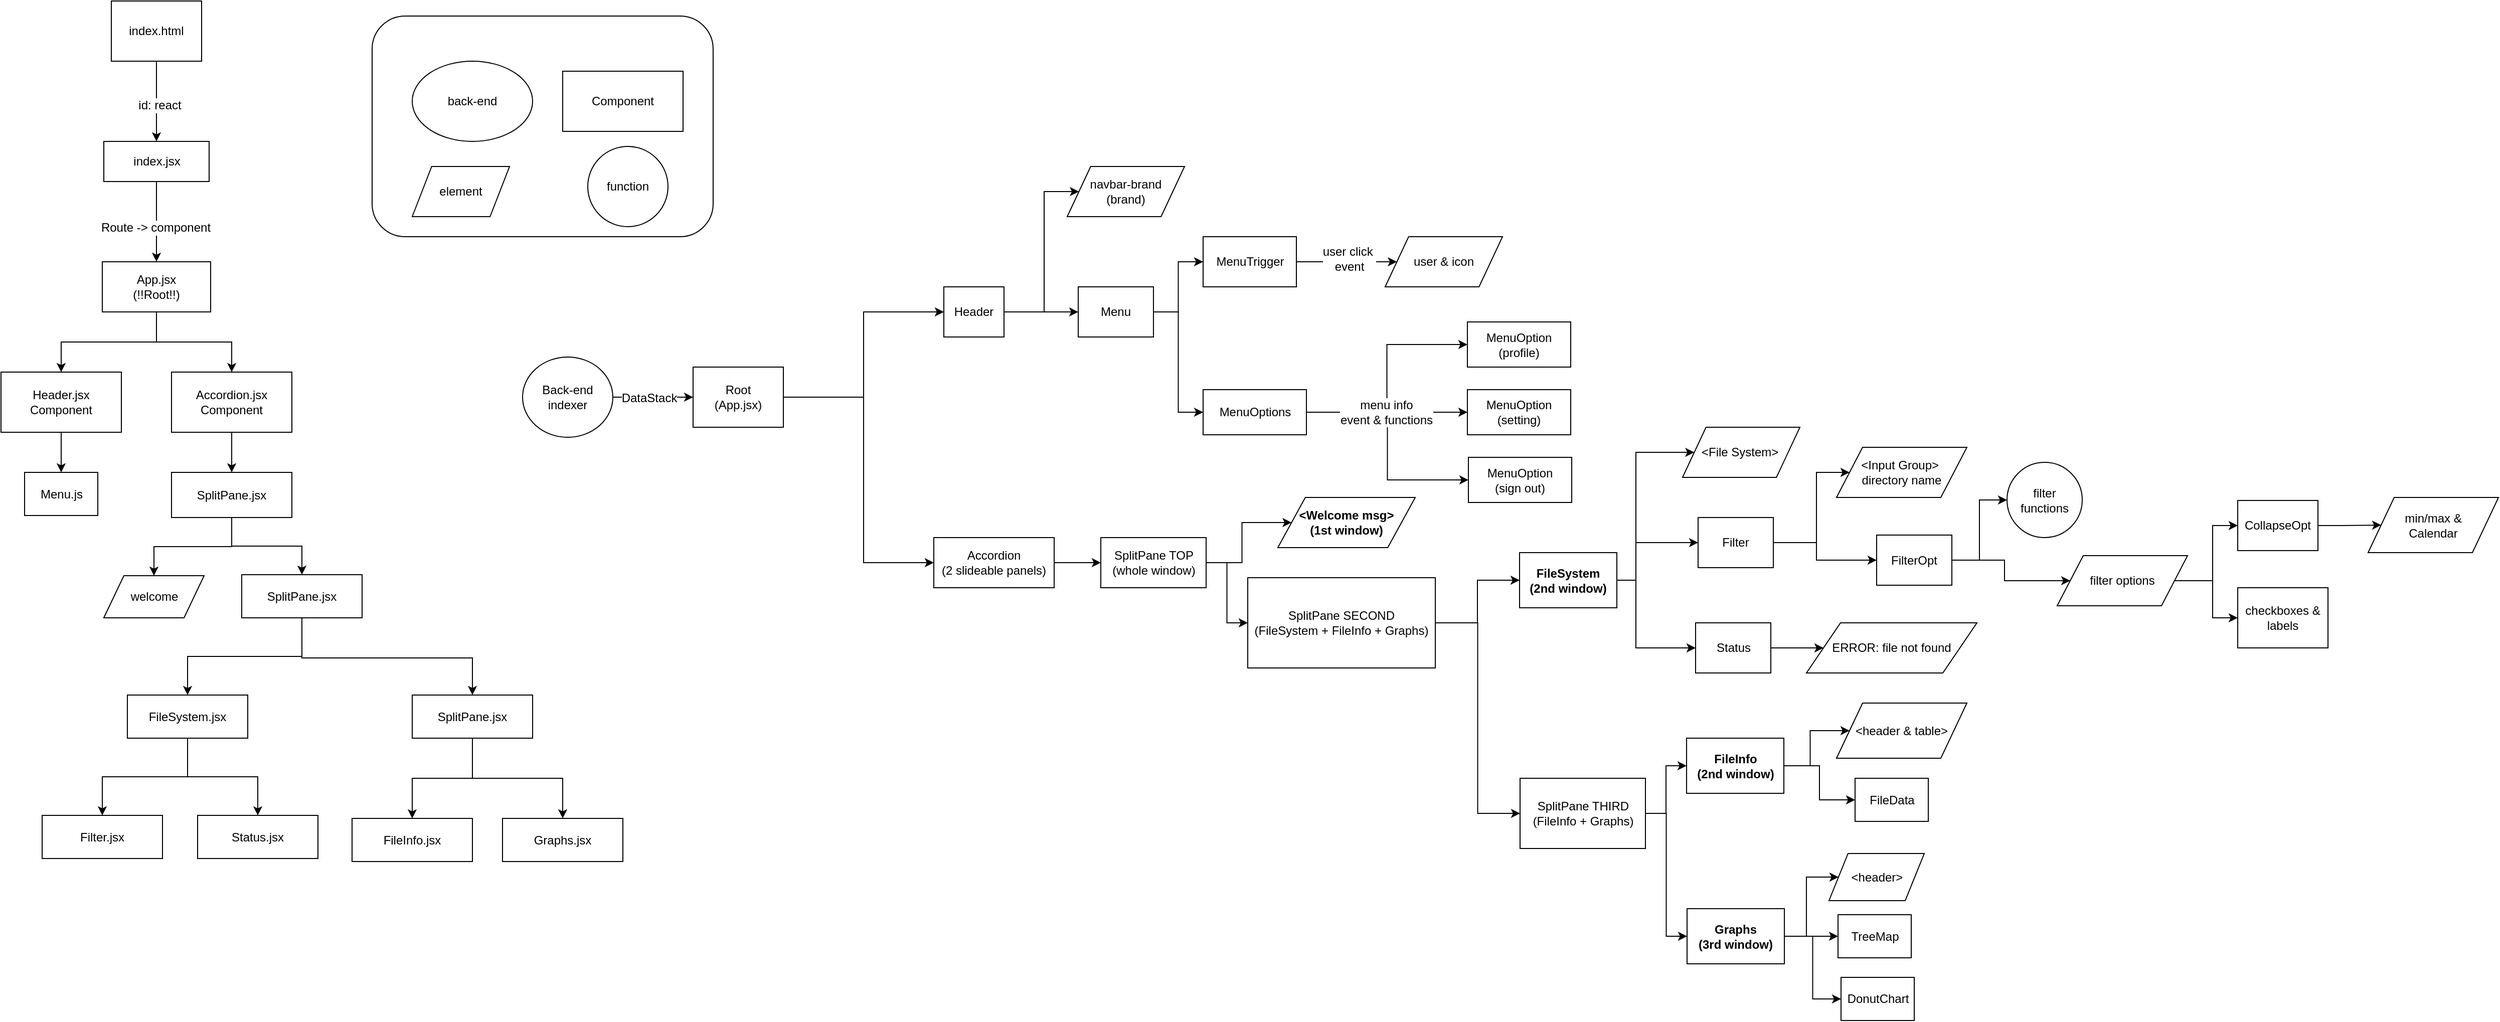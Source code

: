 <mxfile version="11.2.8" type="device" pages="1"><diagram id="kfiKV_lHBag1kHaOAWpI" name="Page-1"><mxGraphModel dx="1897" dy="1673" grid="1" gridSize="10" guides="1" tooltips="1" connect="1" arrows="1" fold="1" page="1" pageScale="1" pageWidth="850" pageHeight="1100" math="0" shadow="0"><root><mxCell id="0"/><mxCell id="1" parent="0"/><mxCell id="2_kp4cY_rVdXfvKMxYJt-46" value="" style="rounded=1;whiteSpace=wrap;html=1;" vertex="1" parent="1"><mxGeometry x="-190" y="-180" width="340" height="220" as="geometry"/></mxCell><mxCell id="2_kp4cY_rVdXfvKMxYJt-3" style="edgeStyle=orthogonalEdgeStyle;rounded=0;orthogonalLoop=1;jettySize=auto;html=1;exitX=1;exitY=0.5;exitDx=0;exitDy=0;entryX=0;entryY=0.5;entryDx=0;entryDy=0;" edge="1" parent="1" source="2_kp4cY_rVdXfvKMxYJt-1" target="2_kp4cY_rVdXfvKMxYJt-45"><mxGeometry relative="1" as="geometry"><mxPoint x="130" y="200" as="targetPoint"/></mxGeometry></mxCell><mxCell id="2_kp4cY_rVdXfvKMxYJt-5" value="DataStack" style="text;html=1;resizable=0;points=[];align=center;verticalAlign=middle;labelBackgroundColor=#ffffff;" vertex="1" connectable="0" parent="2_kp4cY_rVdXfvKMxYJt-3"><mxGeometry x="-0.114" y="-1" relative="1" as="geometry"><mxPoint as="offset"/></mxGeometry></mxCell><mxCell id="2_kp4cY_rVdXfvKMxYJt-1" value="Back-end indexer" style="ellipse;whiteSpace=wrap;html=1;" vertex="1" parent="1"><mxGeometry x="-40" y="160" width="90" height="80" as="geometry"/></mxCell><mxCell id="2_kp4cY_rVdXfvKMxYJt-12" style="edgeStyle=orthogonalEdgeStyle;rounded=0;orthogonalLoop=1;jettySize=auto;html=1;exitX=1;exitY=0.5;exitDx=0;exitDy=0;entryX=0;entryY=0.5;entryDx=0;entryDy=0;" edge="1" parent="1" source="2_kp4cY_rVdXfvKMxYJt-45" target="2_kp4cY_rVdXfvKMxYJt-6"><mxGeometry relative="1" as="geometry"><mxPoint x="280" y="200" as="sourcePoint"/></mxGeometry></mxCell><mxCell id="2_kp4cY_rVdXfvKMxYJt-17" style="edgeStyle=orthogonalEdgeStyle;rounded=0;orthogonalLoop=1;jettySize=auto;html=1;exitX=1;exitY=0.5;exitDx=0;exitDy=0;entryX=0;entryY=0.5;entryDx=0;entryDy=0;" edge="1" parent="1" source="2_kp4cY_rVdXfvKMxYJt-45" target="2_kp4cY_rVdXfvKMxYJt-16"><mxGeometry relative="1" as="geometry"><mxPoint x="280" y="200" as="sourcePoint"/><Array as="points"><mxPoint x="300" y="200"/><mxPoint x="300" y="365"/></Array></mxGeometry></mxCell><mxCell id="2_kp4cY_rVdXfvKMxYJt-13" value="" style="edgeStyle=orthogonalEdgeStyle;rounded=0;orthogonalLoop=1;jettySize=auto;html=1;" edge="1" parent="1" source="2_kp4cY_rVdXfvKMxYJt-6" target="2_kp4cY_rVdXfvKMxYJt-8"><mxGeometry relative="1" as="geometry"/></mxCell><mxCell id="2_kp4cY_rVdXfvKMxYJt-14" style="edgeStyle=orthogonalEdgeStyle;rounded=0;orthogonalLoop=1;jettySize=auto;html=1;exitX=1;exitY=0.5;exitDx=0;exitDy=0;entryX=0;entryY=0.5;entryDx=0;entryDy=0;" edge="1" parent="1" source="2_kp4cY_rVdXfvKMxYJt-6" target="2_kp4cY_rVdXfvKMxYJt-26"><mxGeometry relative="1" as="geometry"><mxPoint x="488" as="targetPoint"/><Array as="points"><mxPoint x="480" y="115"/><mxPoint x="480" y="-5"/></Array></mxGeometry></mxCell><mxCell id="2_kp4cY_rVdXfvKMxYJt-6" value="Header" style="rounded=0;whiteSpace=wrap;html=1;" vertex="1" parent="1"><mxGeometry x="380" y="90" width="60" height="50" as="geometry"/></mxCell><mxCell id="2_kp4cY_rVdXfvKMxYJt-15" value="" style="edgeStyle=orthogonalEdgeStyle;rounded=0;orthogonalLoop=1;jettySize=auto;html=1;" edge="1" parent="1" source="2_kp4cY_rVdXfvKMxYJt-8" target="2_kp4cY_rVdXfvKMxYJt-10"><mxGeometry relative="1" as="geometry"/></mxCell><mxCell id="2_kp4cY_rVdXfvKMxYJt-50" style="edgeStyle=orthogonalEdgeStyle;rounded=0;orthogonalLoop=1;jettySize=auto;html=1;exitX=1;exitY=0.5;exitDx=0;exitDy=0;entryX=0;entryY=0.5;entryDx=0;entryDy=0;" edge="1" parent="1" source="2_kp4cY_rVdXfvKMxYJt-8" target="2_kp4cY_rVdXfvKMxYJt-20"><mxGeometry relative="1" as="geometry"/></mxCell><mxCell id="2_kp4cY_rVdXfvKMxYJt-8" value="Menu" style="rounded=0;whiteSpace=wrap;html=1;" vertex="1" parent="1"><mxGeometry x="514" y="90" width="75" height="50" as="geometry"/></mxCell><mxCell id="2_kp4cY_rVdXfvKMxYJt-47" value="" style="edgeStyle=orthogonalEdgeStyle;rounded=0;orthogonalLoop=1;jettySize=auto;html=1;entryX=0;entryY=0.5;entryDx=0;entryDy=0;" edge="1" parent="1" source="2_kp4cY_rVdXfvKMxYJt-10" target="2_kp4cY_rVdXfvKMxYJt-48"><mxGeometry relative="1" as="geometry"><mxPoint x="820" y="65" as="targetPoint"/></mxGeometry></mxCell><mxCell id="2_kp4cY_rVdXfvKMxYJt-49" value="user click&amp;nbsp;&lt;br&gt;event" style="text;html=1;resizable=0;points=[];align=center;verticalAlign=middle;labelBackgroundColor=#ffffff;" vertex="1" connectable="0" parent="2_kp4cY_rVdXfvKMxYJt-47"><mxGeometry x="0.049" y="3" relative="1" as="geometry"><mxPoint as="offset"/></mxGeometry></mxCell><mxCell id="2_kp4cY_rVdXfvKMxYJt-10" value="MenuTrigger" style="rounded=0;whiteSpace=wrap;html=1;" vertex="1" parent="1"><mxGeometry x="638.5" y="40" width="93" height="50" as="geometry"/></mxCell><mxCell id="2_kp4cY_rVdXfvKMxYJt-59" value="" style="edgeStyle=orthogonalEdgeStyle;rounded=0;orthogonalLoop=1;jettySize=auto;html=1;" edge="1" parent="1" source="2_kp4cY_rVdXfvKMxYJt-16" target="2_kp4cY_rVdXfvKMxYJt-58"><mxGeometry relative="1" as="geometry"/></mxCell><mxCell id="2_kp4cY_rVdXfvKMxYJt-16" value="Accordion&lt;br&gt;(2 slideable panels)" style="rounded=0;whiteSpace=wrap;html=1;" vertex="1" parent="1"><mxGeometry x="370" y="340" width="120" height="50" as="geometry"/></mxCell><mxCell id="2_kp4cY_rVdXfvKMxYJt-54" style="edgeStyle=orthogonalEdgeStyle;rounded=0;orthogonalLoop=1;jettySize=auto;html=1;entryX=0;entryY=0.5;entryDx=0;entryDy=0;" edge="1" parent="1" source="2_kp4cY_rVdXfvKMxYJt-20" target="2_kp4cY_rVdXfvKMxYJt-53"><mxGeometry relative="1" as="geometry"/></mxCell><mxCell id="2_kp4cY_rVdXfvKMxYJt-55" style="edgeStyle=orthogonalEdgeStyle;rounded=0;orthogonalLoop=1;jettySize=auto;html=1;entryX=0;entryY=0.5;entryDx=0;entryDy=0;" edge="1" parent="1" source="2_kp4cY_rVdXfvKMxYJt-20" target="2_kp4cY_rVdXfvKMxYJt-52"><mxGeometry relative="1" as="geometry"/></mxCell><mxCell id="2_kp4cY_rVdXfvKMxYJt-56" style="edgeStyle=orthogonalEdgeStyle;rounded=0;orthogonalLoop=1;jettySize=auto;html=1;entryX=0;entryY=0.5;entryDx=0;entryDy=0;" edge="1" parent="1" source="2_kp4cY_rVdXfvKMxYJt-20" target="2_kp4cY_rVdXfvKMxYJt-51"><mxGeometry relative="1" as="geometry"/></mxCell><mxCell id="2_kp4cY_rVdXfvKMxYJt-57" value="menu info&lt;br&gt;event &amp;amp; functions" style="text;html=1;resizable=0;points=[];align=center;verticalAlign=middle;labelBackgroundColor=#ffffff;" vertex="1" connectable="0" parent="2_kp4cY_rVdXfvKMxYJt-56"><mxGeometry x="-0.595" y="-1" relative="1" as="geometry"><mxPoint x="32.5" y="-1" as="offset"/></mxGeometry></mxCell><mxCell id="2_kp4cY_rVdXfvKMxYJt-20" value="MenuOptions" style="rounded=0;whiteSpace=wrap;html=1;" vertex="1" parent="1"><mxGeometry x="638.5" y="192.5" width="103" height="45" as="geometry"/></mxCell><mxCell id="2_kp4cY_rVdXfvKMxYJt-23" value="back-end" style="ellipse;whiteSpace=wrap;html=1;" vertex="1" parent="1"><mxGeometry x="-150" y="-135" width="120" height="80" as="geometry"/></mxCell><mxCell id="2_kp4cY_rVdXfvKMxYJt-25" value="Component" style="rounded=0;whiteSpace=wrap;html=1;" vertex="1" parent="1"><mxGeometry y="-125" width="120" height="60" as="geometry"/></mxCell><mxCell id="2_kp4cY_rVdXfvKMxYJt-26" value="navbar-brand&lt;br&gt;(brand)" style="shape=parallelogram;perimeter=parallelogramPerimeter;whiteSpace=wrap;html=1;" vertex="1" parent="1"><mxGeometry x="503" y="-30" width="117" height="50" as="geometry"/></mxCell><mxCell id="2_kp4cY_rVdXfvKMxYJt-29" value="element" style="shape=parallelogram;perimeter=parallelogramPerimeter;whiteSpace=wrap;html=1;" vertex="1" parent="1"><mxGeometry x="-150" y="-30" width="97" height="50" as="geometry"/></mxCell><mxCell id="2_kp4cY_rVdXfvKMxYJt-32" style="edgeStyle=orthogonalEdgeStyle;rounded=0;orthogonalLoop=1;jettySize=auto;html=1;" edge="1" parent="1" source="2_kp4cY_rVdXfvKMxYJt-30" target="2_kp4cY_rVdXfvKMxYJt-31"><mxGeometry relative="1" as="geometry"><Array as="points"><mxPoint x="-405" y="-95"/><mxPoint x="-405" y="-95"/></Array></mxGeometry></mxCell><mxCell id="2_kp4cY_rVdXfvKMxYJt-33" value="id: react" style="text;html=1;resizable=0;points=[];align=center;verticalAlign=middle;labelBackgroundColor=#ffffff;" vertex="1" connectable="0" parent="2_kp4cY_rVdXfvKMxYJt-32"><mxGeometry x="0.102" y="3" relative="1" as="geometry"><mxPoint as="offset"/></mxGeometry></mxCell><mxCell id="2_kp4cY_rVdXfvKMxYJt-30" value="index.html" style="rounded=0;whiteSpace=wrap;html=1;" vertex="1" parent="1"><mxGeometry x="-450" y="-195" width="90" height="60" as="geometry"/></mxCell><mxCell id="2_kp4cY_rVdXfvKMxYJt-36" value="" style="edgeStyle=orthogonalEdgeStyle;rounded=0;orthogonalLoop=1;jettySize=auto;html=1;" edge="1" parent="1" source="2_kp4cY_rVdXfvKMxYJt-31" target="2_kp4cY_rVdXfvKMxYJt-35"><mxGeometry relative="1" as="geometry"/></mxCell><mxCell id="2_kp4cY_rVdXfvKMxYJt-37" value="Route -&amp;gt; component" style="text;html=1;resizable=0;points=[];align=center;verticalAlign=middle;labelBackgroundColor=#ffffff;" vertex="1" connectable="0" parent="2_kp4cY_rVdXfvKMxYJt-36"><mxGeometry x="0.133" y="-1" relative="1" as="geometry"><mxPoint as="offset"/></mxGeometry></mxCell><mxCell id="2_kp4cY_rVdXfvKMxYJt-31" value="index.jsx" style="rounded=0;whiteSpace=wrap;html=1;" vertex="1" parent="1"><mxGeometry x="-457.5" y="-55" width="105" height="40" as="geometry"/></mxCell><mxCell id="2_kp4cY_rVdXfvKMxYJt-39" style="edgeStyle=orthogonalEdgeStyle;rounded=0;orthogonalLoop=1;jettySize=auto;html=1;entryX=0.5;entryY=0;entryDx=0;entryDy=0;" edge="1" parent="1" source="2_kp4cY_rVdXfvKMxYJt-35" target="2_kp4cY_rVdXfvKMxYJt-38"><mxGeometry relative="1" as="geometry"/></mxCell><mxCell id="2_kp4cY_rVdXfvKMxYJt-41" style="edgeStyle=orthogonalEdgeStyle;rounded=0;orthogonalLoop=1;jettySize=auto;html=1;" edge="1" parent="1" source="2_kp4cY_rVdXfvKMxYJt-35" target="2_kp4cY_rVdXfvKMxYJt-40"><mxGeometry relative="1" as="geometry"/></mxCell><mxCell id="2_kp4cY_rVdXfvKMxYJt-35" value="App.jsx&lt;br&gt;(!!Root!!)" style="rounded=0;whiteSpace=wrap;html=1;" vertex="1" parent="1"><mxGeometry x="-459" y="65" width="108" height="50" as="geometry"/></mxCell><mxCell id="2_kp4cY_rVdXfvKMxYJt-119" value="" style="edgeStyle=orthogonalEdgeStyle;rounded=0;orthogonalLoop=1;jettySize=auto;html=1;" edge="1" parent="1" source="2_kp4cY_rVdXfvKMxYJt-38" target="2_kp4cY_rVdXfvKMxYJt-118"><mxGeometry relative="1" as="geometry"/></mxCell><mxCell id="2_kp4cY_rVdXfvKMxYJt-38" value="Header.jsx&lt;br&gt;Component" style="rounded=0;whiteSpace=wrap;html=1;" vertex="1" parent="1"><mxGeometry x="-560" y="175" width="120" height="60" as="geometry"/></mxCell><mxCell id="2_kp4cY_rVdXfvKMxYJt-121" value="" style="edgeStyle=orthogonalEdgeStyle;rounded=0;orthogonalLoop=1;jettySize=auto;html=1;" edge="1" parent="1" source="2_kp4cY_rVdXfvKMxYJt-40" target="2_kp4cY_rVdXfvKMxYJt-120"><mxGeometry relative="1" as="geometry"/></mxCell><mxCell id="2_kp4cY_rVdXfvKMxYJt-40" value="Accordion.jsx&lt;br&gt;Component" style="rounded=0;whiteSpace=wrap;html=1;" vertex="1" parent="1"><mxGeometry x="-390" y="175" width="120" height="60" as="geometry"/></mxCell><mxCell id="2_kp4cY_rVdXfvKMxYJt-123" value="" style="edgeStyle=orthogonalEdgeStyle;rounded=0;orthogonalLoop=1;jettySize=auto;html=1;entryX=0.5;entryY=0;entryDx=0;entryDy=0;" edge="1" parent="1" source="2_kp4cY_rVdXfvKMxYJt-120" target="2_kp4cY_rVdXfvKMxYJt-124"><mxGeometry relative="1" as="geometry"/></mxCell><mxCell id="2_kp4cY_rVdXfvKMxYJt-125" style="edgeStyle=orthogonalEdgeStyle;rounded=0;orthogonalLoop=1;jettySize=auto;html=1;" edge="1" parent="1" source="2_kp4cY_rVdXfvKMxYJt-120" target="2_kp4cY_rVdXfvKMxYJt-122"><mxGeometry relative="1" as="geometry"/></mxCell><mxCell id="2_kp4cY_rVdXfvKMxYJt-120" value="SplitPane.jsx" style="rounded=0;whiteSpace=wrap;html=1;" vertex="1" parent="1"><mxGeometry x="-390" y="275" width="120" height="45" as="geometry"/></mxCell><mxCell id="2_kp4cY_rVdXfvKMxYJt-45" value="Root&lt;br&gt;(App.jsx)" style="rounded=0;whiteSpace=wrap;html=1;" vertex="1" parent="1"><mxGeometry x="130" y="170" width="90" height="60" as="geometry"/></mxCell><mxCell id="2_kp4cY_rVdXfvKMxYJt-48" value="user &amp;amp; icon" style="shape=parallelogram;perimeter=parallelogramPerimeter;whiteSpace=wrap;html=1;" vertex="1" parent="1"><mxGeometry x="820" y="40" width="117" height="50" as="geometry"/></mxCell><mxCell id="2_kp4cY_rVdXfvKMxYJt-51" value="MenuOption&lt;br&gt;(sign out)" style="rounded=0;whiteSpace=wrap;html=1;" vertex="1" parent="1"><mxGeometry x="903" y="260" width="103" height="45" as="geometry"/></mxCell><mxCell id="2_kp4cY_rVdXfvKMxYJt-52" value="MenuOption&lt;br&gt;(setting)" style="rounded=0;whiteSpace=wrap;html=1;" vertex="1" parent="1"><mxGeometry x="902" y="192.5" width="103" height="45" as="geometry"/></mxCell><mxCell id="2_kp4cY_rVdXfvKMxYJt-53" value="MenuOption&lt;br&gt;(profile)" style="rounded=0;whiteSpace=wrap;html=1;" vertex="1" parent="1"><mxGeometry x="902" y="125" width="103" height="45" as="geometry"/></mxCell><mxCell id="2_kp4cY_rVdXfvKMxYJt-63" style="edgeStyle=orthogonalEdgeStyle;rounded=0;orthogonalLoop=1;jettySize=auto;html=1;entryX=0;entryY=0.5;entryDx=0;entryDy=0;" edge="1" parent="1" source="2_kp4cY_rVdXfvKMxYJt-58" target="2_kp4cY_rVdXfvKMxYJt-61"><mxGeometry relative="1" as="geometry"/></mxCell><mxCell id="2_kp4cY_rVdXfvKMxYJt-64" style="edgeStyle=orthogonalEdgeStyle;rounded=0;orthogonalLoop=1;jettySize=auto;html=1;entryX=0;entryY=0.5;entryDx=0;entryDy=0;" edge="1" parent="1" source="2_kp4cY_rVdXfvKMxYJt-58" target="2_kp4cY_rVdXfvKMxYJt-60"><mxGeometry relative="1" as="geometry"/></mxCell><mxCell id="2_kp4cY_rVdXfvKMxYJt-58" value="SplitPane TOP&lt;br&gt;(whole window)" style="rounded=0;whiteSpace=wrap;html=1;" vertex="1" parent="1"><mxGeometry x="536.5" y="340" width="105" height="50" as="geometry"/></mxCell><mxCell id="2_kp4cY_rVdXfvKMxYJt-67" style="edgeStyle=orthogonalEdgeStyle;rounded=0;orthogonalLoop=1;jettySize=auto;html=1;entryX=0;entryY=0.5;entryDx=0;entryDy=0;" edge="1" parent="1" source="2_kp4cY_rVdXfvKMxYJt-60" target="2_kp4cY_rVdXfvKMxYJt-66"><mxGeometry relative="1" as="geometry"/></mxCell><mxCell id="2_kp4cY_rVdXfvKMxYJt-68" style="edgeStyle=orthogonalEdgeStyle;rounded=0;orthogonalLoop=1;jettySize=auto;html=1;entryX=0;entryY=0.5;entryDx=0;entryDy=0;" edge="1" parent="1" source="2_kp4cY_rVdXfvKMxYJt-60" target="2_kp4cY_rVdXfvKMxYJt-65"><mxGeometry relative="1" as="geometry"/></mxCell><mxCell id="2_kp4cY_rVdXfvKMxYJt-60" value="SplitPane SECOND&lt;br&gt;(FileSystem + FileInfo + Graphs)" style="rounded=0;whiteSpace=wrap;html=1;" vertex="1" parent="1"><mxGeometry x="683" y="380" width="187" height="90" as="geometry"/></mxCell><mxCell id="2_kp4cY_rVdXfvKMxYJt-61" value="&lt;b&gt;&amp;lt;Welcome msg&amp;gt;&lt;br&gt;(1st window)&lt;/b&gt;" style="shape=parallelogram;perimeter=parallelogramPerimeter;whiteSpace=wrap;html=1;" vertex="1" parent="1"><mxGeometry x="713" y="300" width="137" height="50" as="geometry"/></mxCell><mxCell id="2_kp4cY_rVdXfvKMxYJt-106" style="edgeStyle=orthogonalEdgeStyle;rounded=0;orthogonalLoop=1;jettySize=auto;html=1;entryX=0;entryY=0.5;entryDx=0;entryDy=0;" edge="1" parent="1" source="2_kp4cY_rVdXfvKMxYJt-65" target="2_kp4cY_rVdXfvKMxYJt-104"><mxGeometry relative="1" as="geometry"/></mxCell><mxCell id="2_kp4cY_rVdXfvKMxYJt-107" style="edgeStyle=orthogonalEdgeStyle;rounded=0;orthogonalLoop=1;jettySize=auto;html=1;entryX=0;entryY=0.5;entryDx=0;entryDy=0;" edge="1" parent="1" source="2_kp4cY_rVdXfvKMxYJt-65" target="2_kp4cY_rVdXfvKMxYJt-105"><mxGeometry relative="1" as="geometry"/></mxCell><mxCell id="2_kp4cY_rVdXfvKMxYJt-65" value="SplitPane THIRD&lt;br&gt;(FileInfo + Graphs)" style="rounded=0;whiteSpace=wrap;html=1;" vertex="1" parent="1"><mxGeometry x="954.5" y="580" width="125" height="70" as="geometry"/></mxCell><mxCell id="2_kp4cY_rVdXfvKMxYJt-75" style="edgeStyle=orthogonalEdgeStyle;rounded=0;orthogonalLoop=1;jettySize=auto;html=1;entryX=0;entryY=0.5;entryDx=0;entryDy=0;exitX=1;exitY=0.5;exitDx=0;exitDy=0;" edge="1" parent="1" source="2_kp4cY_rVdXfvKMxYJt-66" target="2_kp4cY_rVdXfvKMxYJt-74"><mxGeometry relative="1" as="geometry"><mxPoint x="1037" y="410" as="sourcePoint"/><mxPoint x="1090" y="140" as="targetPoint"/><Array as="points"><mxPoint x="1070" y="383"/><mxPoint x="1070" y="255"/></Array></mxGeometry></mxCell><mxCell id="2_kp4cY_rVdXfvKMxYJt-97" style="edgeStyle=orthogonalEdgeStyle;rounded=0;orthogonalLoop=1;jettySize=auto;html=1;entryX=0;entryY=0.5;entryDx=0;entryDy=0;exitX=1;exitY=0.5;exitDx=0;exitDy=0;" edge="1" parent="1" source="2_kp4cY_rVdXfvKMxYJt-66" target="2_kp4cY_rVdXfvKMxYJt-70"><mxGeometry relative="1" as="geometry"><Array as="points"><mxPoint x="1070" y="383"/><mxPoint x="1070" y="450"/></Array></mxGeometry></mxCell><mxCell id="2_kp4cY_rVdXfvKMxYJt-100" style="edgeStyle=orthogonalEdgeStyle;rounded=0;orthogonalLoop=1;jettySize=auto;html=1;entryX=0;entryY=0.5;entryDx=0;entryDy=0;" edge="1" parent="1" source="2_kp4cY_rVdXfvKMxYJt-66" target="2_kp4cY_rVdXfvKMxYJt-69"><mxGeometry relative="1" as="geometry"><Array as="points"><mxPoint x="1070" y="383"/><mxPoint x="1070" y="345"/></Array></mxGeometry></mxCell><mxCell id="2_kp4cY_rVdXfvKMxYJt-66" value="&lt;b&gt;FileSystem&lt;br&gt;(2nd window)&lt;/b&gt;" style="rounded=0;whiteSpace=wrap;html=1;" vertex="1" parent="1"><mxGeometry x="954" y="355" width="97" height="55" as="geometry"/></mxCell><mxCell id="2_kp4cY_rVdXfvKMxYJt-82" style="edgeStyle=orthogonalEdgeStyle;rounded=0;orthogonalLoop=1;jettySize=auto;html=1;entryX=0;entryY=0.5;entryDx=0;entryDy=0;" edge="1" parent="1" source="2_kp4cY_rVdXfvKMxYJt-69" target="2_kp4cY_rVdXfvKMxYJt-81"><mxGeometry relative="1" as="geometry"><Array as="points"><mxPoint x="1250" y="345"/><mxPoint x="1250" y="275"/></Array></mxGeometry></mxCell><mxCell id="2_kp4cY_rVdXfvKMxYJt-101" style="edgeStyle=orthogonalEdgeStyle;rounded=0;orthogonalLoop=1;jettySize=auto;html=1;exitX=1;exitY=0.5;exitDx=0;exitDy=0;entryX=0;entryY=0.5;entryDx=0;entryDy=0;" edge="1" parent="1" source="2_kp4cY_rVdXfvKMxYJt-69" target="2_kp4cY_rVdXfvKMxYJt-72"><mxGeometry relative="1" as="geometry"><Array as="points"><mxPoint x="1250" y="345"/><mxPoint x="1250" y="363"/></Array></mxGeometry></mxCell><mxCell id="2_kp4cY_rVdXfvKMxYJt-69" value="Filter" style="rounded=0;whiteSpace=wrap;html=1;" vertex="1" parent="1"><mxGeometry x="1132" y="320" width="75" height="50" as="geometry"/></mxCell><mxCell id="2_kp4cY_rVdXfvKMxYJt-99" value="" style="edgeStyle=orthogonalEdgeStyle;rounded=0;orthogonalLoop=1;jettySize=auto;html=1;" edge="1" parent="1" source="2_kp4cY_rVdXfvKMxYJt-70" target="2_kp4cY_rVdXfvKMxYJt-98"><mxGeometry relative="1" as="geometry"/></mxCell><mxCell id="2_kp4cY_rVdXfvKMxYJt-70" value="Status" style="rounded=0;whiteSpace=wrap;html=1;" vertex="1" parent="1"><mxGeometry x="1129.5" y="425" width="75" height="50" as="geometry"/></mxCell><mxCell id="2_kp4cY_rVdXfvKMxYJt-86" style="edgeStyle=orthogonalEdgeStyle;rounded=0;orthogonalLoop=1;jettySize=auto;html=1;entryX=0;entryY=0.5;entryDx=0;entryDy=0;" edge="1" parent="1" source="2_kp4cY_rVdXfvKMxYJt-72" target="2_kp4cY_rVdXfvKMxYJt-85"><mxGeometry relative="1" as="geometry"/></mxCell><mxCell id="2_kp4cY_rVdXfvKMxYJt-102" style="edgeStyle=orthogonalEdgeStyle;rounded=0;orthogonalLoop=1;jettySize=auto;html=1;entryX=0;entryY=0.5;entryDx=0;entryDy=0;" edge="1" parent="1" source="2_kp4cY_rVdXfvKMxYJt-72" target="2_kp4cY_rVdXfvKMxYJt-92"><mxGeometry relative="1" as="geometry"/></mxCell><mxCell id="2_kp4cY_rVdXfvKMxYJt-72" value="FilterOpt" style="rounded=0;whiteSpace=wrap;html=1;" vertex="1" parent="1"><mxGeometry x="1310" y="337.5" width="75" height="50" as="geometry"/></mxCell><mxCell id="2_kp4cY_rVdXfvKMxYJt-74" value="&amp;lt;File System&amp;gt;&amp;nbsp;" style="shape=parallelogram;perimeter=parallelogramPerimeter;whiteSpace=wrap;html=1;" vertex="1" parent="1"><mxGeometry x="1116.5" y="230" width="117" height="50" as="geometry"/></mxCell><mxCell id="2_kp4cY_rVdXfvKMxYJt-81" value="&amp;lt;Input Group&amp;gt;&amp;nbsp;&lt;br&gt;directory name" style="shape=parallelogram;perimeter=parallelogramPerimeter;whiteSpace=wrap;html=1;" vertex="1" parent="1"><mxGeometry x="1270" y="250" width="130" height="50" as="geometry"/></mxCell><mxCell id="2_kp4cY_rVdXfvKMxYJt-90" value="" style="edgeStyle=orthogonalEdgeStyle;rounded=0;orthogonalLoop=1;jettySize=auto;html=1;" edge="1" parent="1" source="2_kp4cY_rVdXfvKMxYJt-83" target="2_kp4cY_rVdXfvKMxYJt-89"><mxGeometry relative="1" as="geometry"/></mxCell><mxCell id="2_kp4cY_rVdXfvKMxYJt-83" value="CollapseOpt" style="rounded=0;whiteSpace=wrap;html=1;" vertex="1" parent="1"><mxGeometry x="1670" y="303" width="80" height="50" as="geometry"/></mxCell><mxCell id="2_kp4cY_rVdXfvKMxYJt-84" value="function" style="ellipse;whiteSpace=wrap;html=1;aspect=fixed;" vertex="1" parent="1"><mxGeometry x="25" y="-50" width="80" height="80" as="geometry"/></mxCell><mxCell id="2_kp4cY_rVdXfvKMxYJt-85" value="filter functions" style="ellipse;whiteSpace=wrap;html=1;aspect=fixed;" vertex="1" parent="1"><mxGeometry x="1440" y="265" width="75" height="75" as="geometry"/></mxCell><mxCell id="2_kp4cY_rVdXfvKMxYJt-89" value="min/max &amp;amp; &lt;br&gt;Calendar" style="shape=parallelogram;perimeter=parallelogramPerimeter;whiteSpace=wrap;html=1;" vertex="1" parent="1"><mxGeometry x="1800" y="300" width="130" height="55" as="geometry"/></mxCell><mxCell id="2_kp4cY_rVdXfvKMxYJt-91" value="checkboxes &amp;amp;&lt;br&gt;labels" style="rounded=0;whiteSpace=wrap;html=1;" vertex="1" parent="1"><mxGeometry x="1670" y="390" width="90" height="60" as="geometry"/></mxCell><mxCell id="2_kp4cY_rVdXfvKMxYJt-95" value="" style="edgeStyle=orthogonalEdgeStyle;rounded=0;orthogonalLoop=1;jettySize=auto;html=1;entryX=0;entryY=0.5;entryDx=0;entryDy=0;" edge="1" parent="1" source="2_kp4cY_rVdXfvKMxYJt-92" target="2_kp4cY_rVdXfvKMxYJt-83"><mxGeometry relative="1" as="geometry"/></mxCell><mxCell id="2_kp4cY_rVdXfvKMxYJt-96" style="edgeStyle=orthogonalEdgeStyle;rounded=0;orthogonalLoop=1;jettySize=auto;html=1;entryX=0;entryY=0.5;entryDx=0;entryDy=0;" edge="1" parent="1" source="2_kp4cY_rVdXfvKMxYJt-92" target="2_kp4cY_rVdXfvKMxYJt-91"><mxGeometry relative="1" as="geometry"/></mxCell><mxCell id="2_kp4cY_rVdXfvKMxYJt-92" value="filter options" style="shape=parallelogram;perimeter=parallelogramPerimeter;whiteSpace=wrap;html=1;" vertex="1" parent="1"><mxGeometry x="1490" y="358" width="130" height="50" as="geometry"/></mxCell><mxCell id="2_kp4cY_rVdXfvKMxYJt-98" value="ERROR: file not found" style="shape=parallelogram;perimeter=parallelogramPerimeter;whiteSpace=wrap;html=1;" vertex="1" parent="1"><mxGeometry x="1240" y="425" width="170" height="50" as="geometry"/></mxCell><mxCell id="2_kp4cY_rVdXfvKMxYJt-109" style="edgeStyle=orthogonalEdgeStyle;rounded=0;orthogonalLoop=1;jettySize=auto;html=1;entryX=0;entryY=0.5;entryDx=0;entryDy=0;" edge="1" parent="1" source="2_kp4cY_rVdXfvKMxYJt-104" target="2_kp4cY_rVdXfvKMxYJt-108"><mxGeometry relative="1" as="geometry"/></mxCell><mxCell id="2_kp4cY_rVdXfvKMxYJt-111" style="edgeStyle=orthogonalEdgeStyle;rounded=0;orthogonalLoop=1;jettySize=auto;html=1;entryX=0;entryY=0.5;entryDx=0;entryDy=0;" edge="1" parent="1" source="2_kp4cY_rVdXfvKMxYJt-104" target="2_kp4cY_rVdXfvKMxYJt-110"><mxGeometry relative="1" as="geometry"/></mxCell><mxCell id="2_kp4cY_rVdXfvKMxYJt-104" value="&lt;b&gt;FileInfo&lt;br&gt;(2nd window)&lt;/b&gt;" style="rounded=0;whiteSpace=wrap;html=1;" vertex="1" parent="1"><mxGeometry x="1120.5" y="540" width="97" height="55" as="geometry"/></mxCell><mxCell id="2_kp4cY_rVdXfvKMxYJt-115" style="edgeStyle=orthogonalEdgeStyle;rounded=0;orthogonalLoop=1;jettySize=auto;html=1;entryX=0;entryY=0.5;entryDx=0;entryDy=0;" edge="1" parent="1" source="2_kp4cY_rVdXfvKMxYJt-105" target="2_kp4cY_rVdXfvKMxYJt-112"><mxGeometry relative="1" as="geometry"><Array as="points"><mxPoint x="1240" y="738"/><mxPoint x="1240" y="679"/></Array></mxGeometry></mxCell><mxCell id="2_kp4cY_rVdXfvKMxYJt-116" style="edgeStyle=orthogonalEdgeStyle;rounded=0;orthogonalLoop=1;jettySize=auto;html=1;entryX=0;entryY=0.5;entryDx=0;entryDy=0;" edge="1" parent="1" source="2_kp4cY_rVdXfvKMxYJt-105" target="2_kp4cY_rVdXfvKMxYJt-113"><mxGeometry relative="1" as="geometry"/></mxCell><mxCell id="2_kp4cY_rVdXfvKMxYJt-117" style="edgeStyle=orthogonalEdgeStyle;rounded=0;orthogonalLoop=1;jettySize=auto;html=1;entryX=0;entryY=0.5;entryDx=0;entryDy=0;" edge="1" parent="1" source="2_kp4cY_rVdXfvKMxYJt-105" target="2_kp4cY_rVdXfvKMxYJt-114"><mxGeometry relative="1" as="geometry"/></mxCell><mxCell id="2_kp4cY_rVdXfvKMxYJt-105" value="&lt;b&gt;Graphs&lt;br&gt;(3rd window)&lt;/b&gt;" style="rounded=0;whiteSpace=wrap;html=1;" vertex="1" parent="1"><mxGeometry x="1121" y="710" width="97" height="55" as="geometry"/></mxCell><mxCell id="2_kp4cY_rVdXfvKMxYJt-108" value="&amp;lt;header &amp;amp; table&amp;gt;" style="shape=parallelogram;perimeter=parallelogramPerimeter;whiteSpace=wrap;html=1;" vertex="1" parent="1"><mxGeometry x="1270" y="505" width="130" height="55" as="geometry"/></mxCell><mxCell id="2_kp4cY_rVdXfvKMxYJt-110" value="FileData" style="rounded=0;whiteSpace=wrap;html=1;" vertex="1" parent="1"><mxGeometry x="1288.5" y="580" width="73" height="43" as="geometry"/></mxCell><mxCell id="2_kp4cY_rVdXfvKMxYJt-112" value="&amp;lt;header&amp;gt;" style="shape=parallelogram;perimeter=parallelogramPerimeter;whiteSpace=wrap;html=1;" vertex="1" parent="1"><mxGeometry x="1262.5" y="655" width="95" height="47" as="geometry"/></mxCell><mxCell id="2_kp4cY_rVdXfvKMxYJt-113" value="TreeMap" style="rounded=0;whiteSpace=wrap;html=1;" vertex="1" parent="1"><mxGeometry x="1271.5" y="716" width="73" height="43" as="geometry"/></mxCell><mxCell id="2_kp4cY_rVdXfvKMxYJt-114" value="DonutChart" style="rounded=0;whiteSpace=wrap;html=1;" vertex="1" parent="1"><mxGeometry x="1274.5" y="778.5" width="73" height="43" as="geometry"/></mxCell><mxCell id="2_kp4cY_rVdXfvKMxYJt-118" value="Menu.js" style="rounded=0;whiteSpace=wrap;html=1;" vertex="1" parent="1"><mxGeometry x="-536.5" y="275" width="73" height="43" as="geometry"/></mxCell><mxCell id="2_kp4cY_rVdXfvKMxYJt-122" value="welcome" style="shape=parallelogram;perimeter=parallelogramPerimeter;whiteSpace=wrap;html=1;" vertex="1" parent="1"><mxGeometry x="-457.5" y="378" width="100" height="42" as="geometry"/></mxCell><mxCell id="2_kp4cY_rVdXfvKMxYJt-127" value="" style="edgeStyle=orthogonalEdgeStyle;rounded=0;orthogonalLoop=1;jettySize=auto;html=1;" edge="1" parent="1" source="2_kp4cY_rVdXfvKMxYJt-124" target="2_kp4cY_rVdXfvKMxYJt-126"><mxGeometry relative="1" as="geometry"/></mxCell><mxCell id="2_kp4cY_rVdXfvKMxYJt-129" style="edgeStyle=orthogonalEdgeStyle;rounded=0;orthogonalLoop=1;jettySize=auto;html=1;entryX=0.5;entryY=0;entryDx=0;entryDy=0;" edge="1" parent="1" source="2_kp4cY_rVdXfvKMxYJt-124" target="2_kp4cY_rVdXfvKMxYJt-128"><mxGeometry relative="1" as="geometry"><Array as="points"><mxPoint x="-260" y="460"/><mxPoint x="-90" y="460"/></Array></mxGeometry></mxCell><mxCell id="2_kp4cY_rVdXfvKMxYJt-124" value="SplitPane.jsx" style="rounded=0;whiteSpace=wrap;html=1;" vertex="1" parent="1"><mxGeometry x="-320" y="377" width="120" height="43" as="geometry"/></mxCell><mxCell id="2_kp4cY_rVdXfvKMxYJt-131" value="" style="edgeStyle=orthogonalEdgeStyle;rounded=0;orthogonalLoop=1;jettySize=auto;html=1;" edge="1" parent="1" source="2_kp4cY_rVdXfvKMxYJt-126" target="2_kp4cY_rVdXfvKMxYJt-130"><mxGeometry relative="1" as="geometry"/></mxCell><mxCell id="2_kp4cY_rVdXfvKMxYJt-133" style="edgeStyle=orthogonalEdgeStyle;rounded=0;orthogonalLoop=1;jettySize=auto;html=1;entryX=0.5;entryY=0;entryDx=0;entryDy=0;" edge="1" parent="1" source="2_kp4cY_rVdXfvKMxYJt-126" target="2_kp4cY_rVdXfvKMxYJt-132"><mxGeometry relative="1" as="geometry"/></mxCell><mxCell id="2_kp4cY_rVdXfvKMxYJt-126" value="FileSystem.jsx" style="rounded=0;whiteSpace=wrap;html=1;" vertex="1" parent="1"><mxGeometry x="-434" y="497" width="120" height="43" as="geometry"/></mxCell><mxCell id="2_kp4cY_rVdXfvKMxYJt-130" value="Filter.jsx" style="rounded=0;whiteSpace=wrap;html=1;" vertex="1" parent="1"><mxGeometry x="-519" y="617" width="120" height="43" as="geometry"/></mxCell><mxCell id="2_kp4cY_rVdXfvKMxYJt-136" value="" style="edgeStyle=orthogonalEdgeStyle;rounded=0;orthogonalLoop=1;jettySize=auto;html=1;" edge="1" parent="1" source="2_kp4cY_rVdXfvKMxYJt-128" target="2_kp4cY_rVdXfvKMxYJt-135"><mxGeometry relative="1" as="geometry"/></mxCell><mxCell id="2_kp4cY_rVdXfvKMxYJt-138" style="edgeStyle=orthogonalEdgeStyle;rounded=0;orthogonalLoop=1;jettySize=auto;html=1;entryX=0.5;entryY=0;entryDx=0;entryDy=0;" edge="1" parent="1" source="2_kp4cY_rVdXfvKMxYJt-128" target="2_kp4cY_rVdXfvKMxYJt-137"><mxGeometry relative="1" as="geometry"/></mxCell><mxCell id="2_kp4cY_rVdXfvKMxYJt-128" value="SplitPane.jsx" style="rounded=0;whiteSpace=wrap;html=1;" vertex="1" parent="1"><mxGeometry x="-150" y="497" width="120" height="43" as="geometry"/></mxCell><mxCell id="2_kp4cY_rVdXfvKMxYJt-135" value="FileInfo.jsx" style="rounded=0;whiteSpace=wrap;html=1;" vertex="1" parent="1"><mxGeometry x="-210" y="620" width="120" height="43" as="geometry"/></mxCell><mxCell id="2_kp4cY_rVdXfvKMxYJt-132" value="Status.jsx" style="rounded=0;whiteSpace=wrap;html=1;" vertex="1" parent="1"><mxGeometry x="-364" y="617" width="120" height="43" as="geometry"/></mxCell><mxCell id="2_kp4cY_rVdXfvKMxYJt-137" value="Graphs.jsx" style="rounded=0;whiteSpace=wrap;html=1;" vertex="1" parent="1"><mxGeometry x="-60" y="620" width="120" height="43" as="geometry"/></mxCell></root></mxGraphModel></diagram></mxfile>
